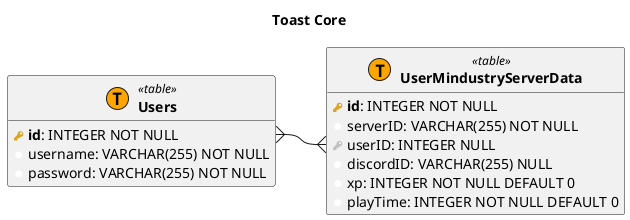 @startuml

hide empty methods

!procedure $schema($name)
package "$name" as $name <<Rectangle>>
!endprocedure

!procedure $table($name)
entity "<b>$name</b>" as $name << (T, Orange) table >>
!endprocedure

!procedure $view($name, $slug)
entity "<b>$name</b>" as $name << (V, Aquamarine) view >>
!endprocedure

!procedure $pk($name)
<color:#GoldenRod><&key></color> <b>$name</b>
!endprocedure

!procedure $fk($name)
<color:#Silver><&key></color> $name
!endprocedure

!procedure $column($name)
{field} <color:#White><&media-record></color> $name
!endprocedure

title "Toast Core"

$table("Users") {
    $pk("id"): INTEGER NOT NULL
    $column("username"): VARCHAR(255) NOT NULL
    $column("password"): VARCHAR(255) NOT NULL
}

$table("UserMindustryServerData") {
    $pk("id"): INTEGER NOT NULL
    $column("serverID"): VARCHAR(255) NOT NULL
    $fk("userID"): INTEGER NULL
    $column("discordID"): VARCHAR(255) NULL
    $column("xp"): INTEGER NOT NULL DEFAULT 0
    $column("playTime"): INTEGER NOT NULL DEFAULT 0
}

Users::id }-{ UserMindustryServerData::userID

@enduml